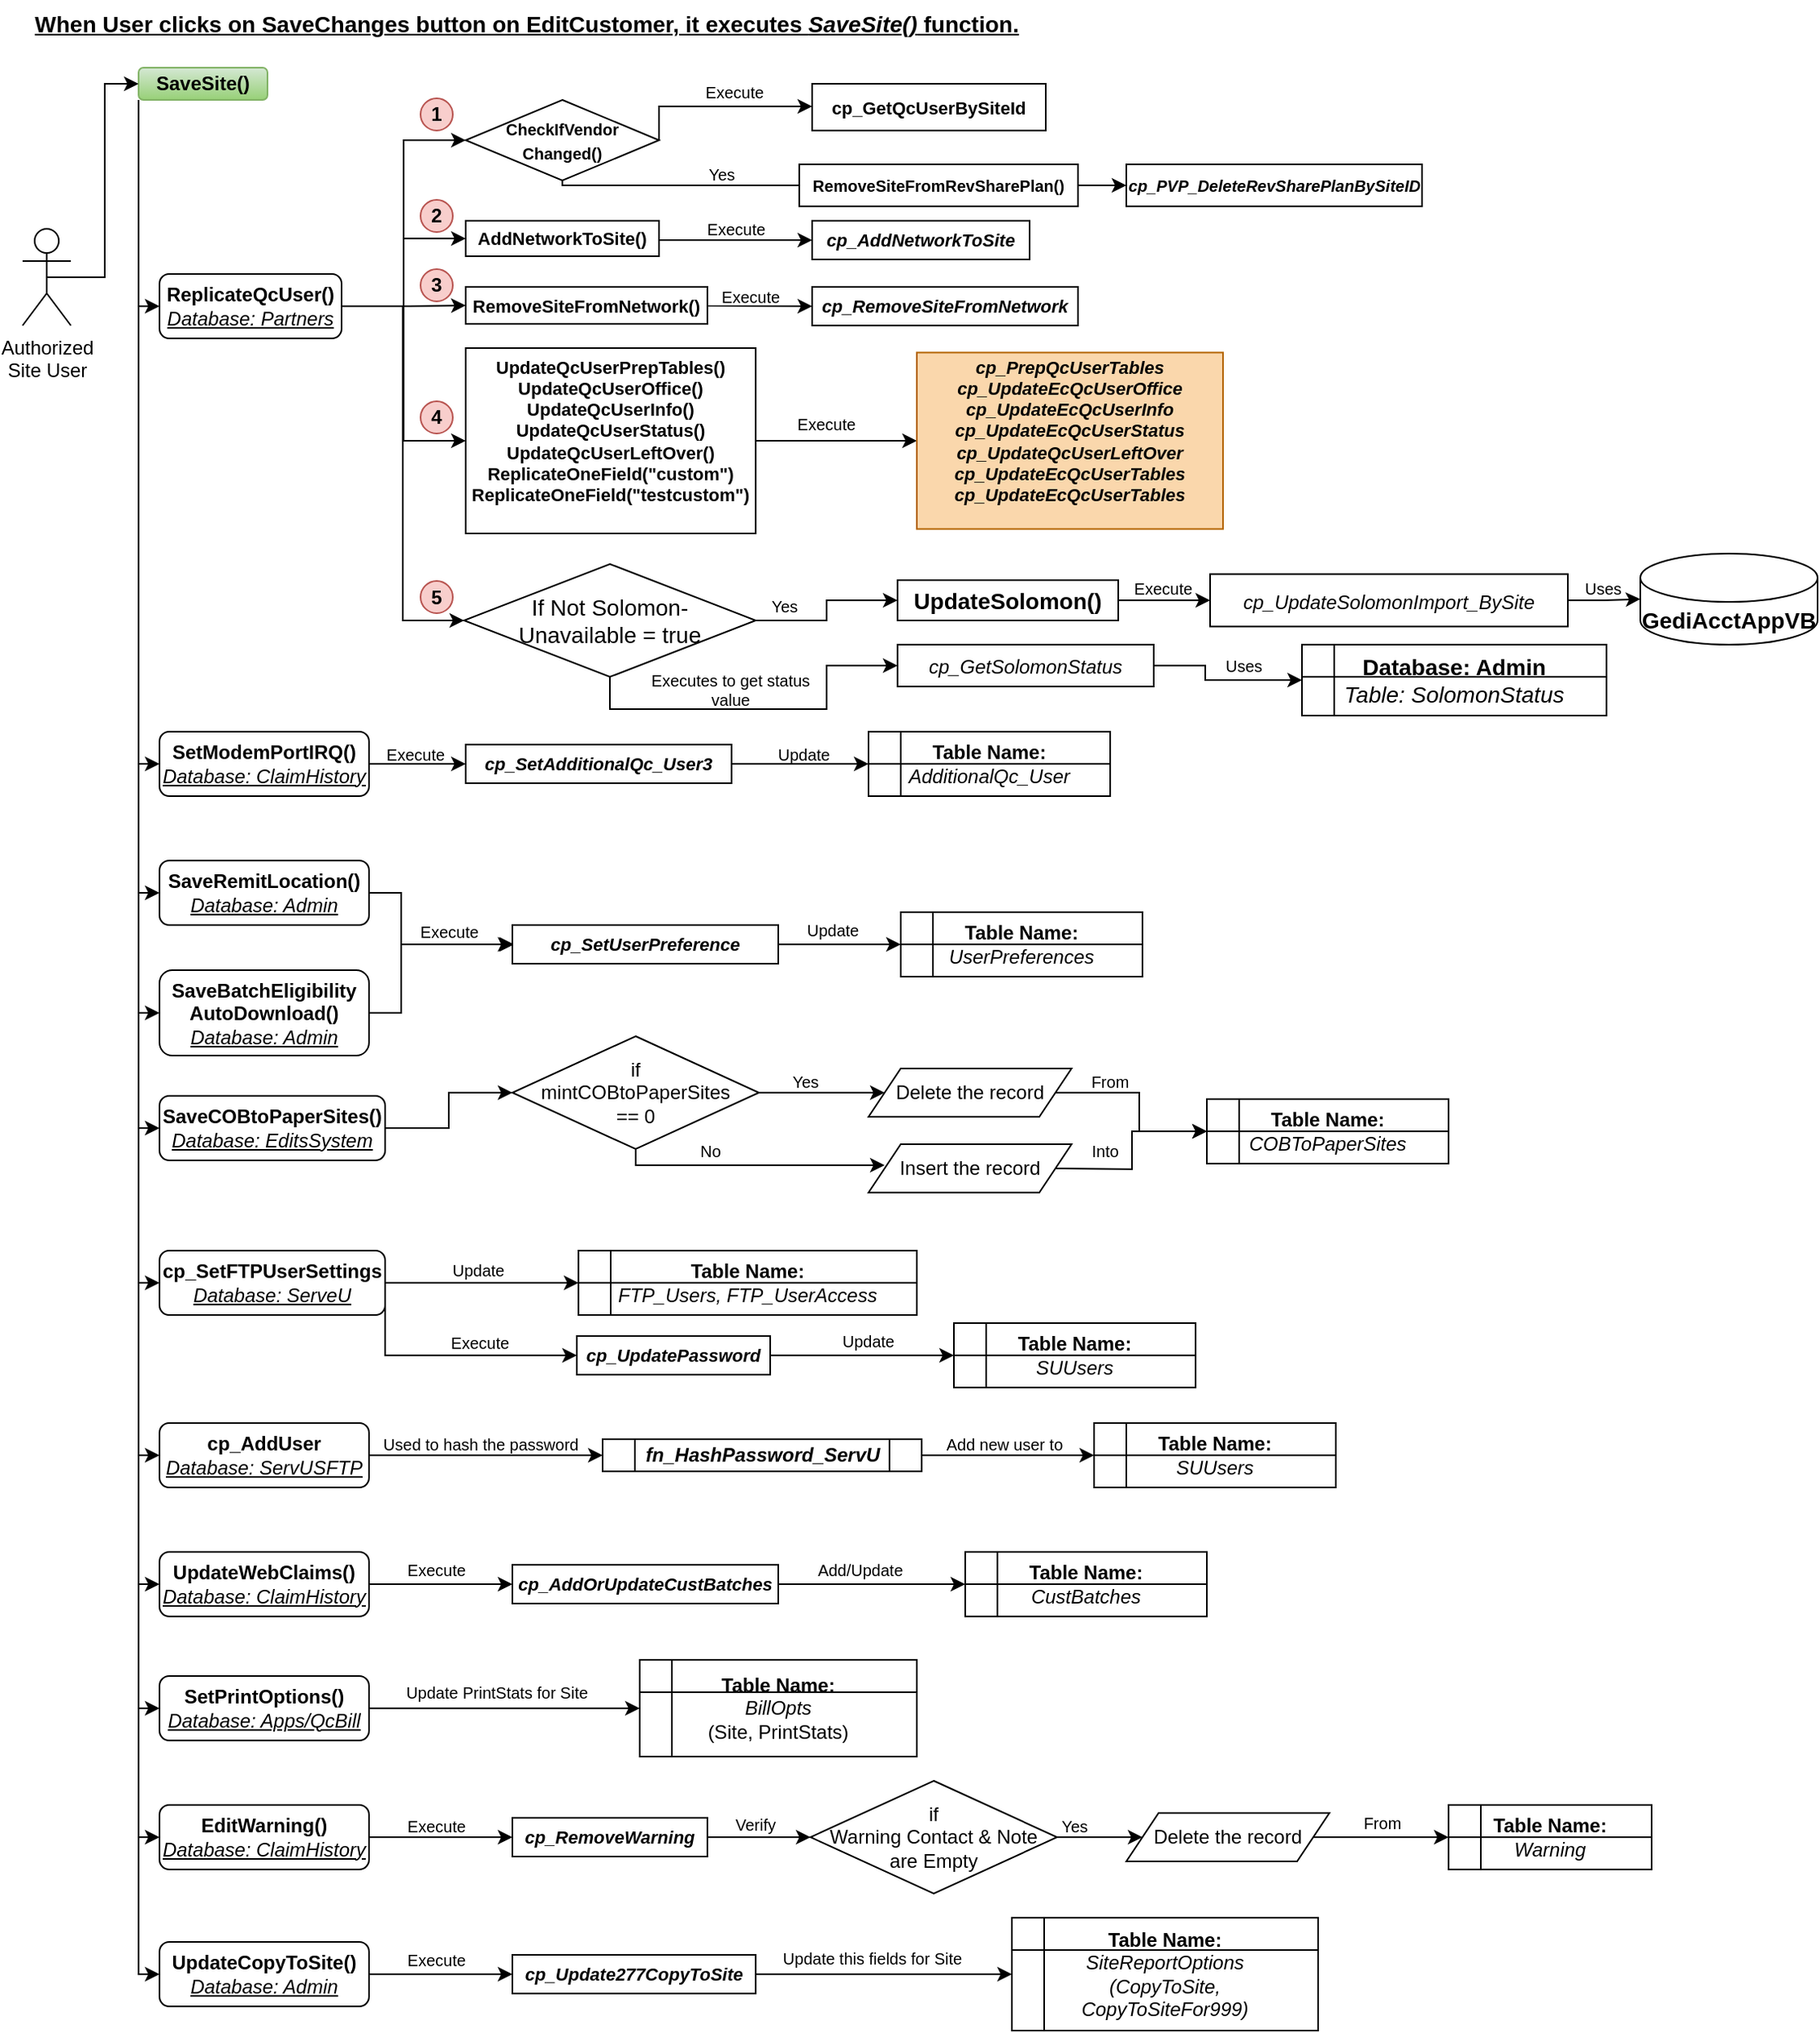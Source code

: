 <mxfile version="20.5.3" type="github">
  <diagram id="_K48cLqti1GaLyE079BF" name="Page-1">
    <mxGraphModel dx="1043" dy="581" grid="1" gridSize="10" guides="1" tooltips="1" connect="1" arrows="1" fold="1" page="1" pageScale="1" pageWidth="1169" pageHeight="1654" math="0" shadow="0">
      <root>
        <mxCell id="0" />
        <mxCell id="1" parent="0" />
        <mxCell id="xYedoZE-uZVzS92_hHpU-44" style="edgeStyle=orthogonalEdgeStyle;rounded=0;orthogonalLoop=1;jettySize=auto;html=1;exitX=0;exitY=1;exitDx=0;exitDy=0;entryX=0;entryY=0.5;entryDx=0;entryDy=0;fontSize=12;" parent="1" source="xYedoZE-uZVzS92_hHpU-1" target="xYedoZE-uZVzS92_hHpU-2" edge="1">
          <mxGeometry relative="1" as="geometry">
            <Array as="points">
              <mxPoint x="88" y="200" />
            </Array>
          </mxGeometry>
        </mxCell>
        <mxCell id="xYedoZE-uZVzS92_hHpU-52" style="edgeStyle=orthogonalEdgeStyle;rounded=0;orthogonalLoop=1;jettySize=auto;html=1;exitX=0;exitY=1;exitDx=0;exitDy=0;entryX=0;entryY=0.5;entryDx=0;entryDy=0;fontSize=12;" parent="1" source="xYedoZE-uZVzS92_hHpU-1" target="xYedoZE-uZVzS92_hHpU-45" edge="1">
          <mxGeometry relative="1" as="geometry">
            <Array as="points">
              <mxPoint x="88" y="484" />
            </Array>
          </mxGeometry>
        </mxCell>
        <mxCell id="xYedoZE-uZVzS92_hHpU-96" style="edgeStyle=orthogonalEdgeStyle;rounded=0;orthogonalLoop=1;jettySize=auto;html=1;exitX=0;exitY=1;exitDx=0;exitDy=0;entryX=0;entryY=0.5;entryDx=0;entryDy=0;fontSize=12;" parent="1" source="xYedoZE-uZVzS92_hHpU-1" target="xYedoZE-uZVzS92_hHpU-54" edge="1">
          <mxGeometry relative="1" as="geometry">
            <Array as="points">
              <mxPoint x="88" y="564" />
            </Array>
          </mxGeometry>
        </mxCell>
        <mxCell id="xYedoZE-uZVzS92_hHpU-97" style="edgeStyle=orthogonalEdgeStyle;rounded=0;orthogonalLoop=1;jettySize=auto;html=1;exitX=0;exitY=1;exitDx=0;exitDy=0;entryX=0;entryY=0.5;entryDx=0;entryDy=0;fontSize=12;" parent="1" source="xYedoZE-uZVzS92_hHpU-1" target="xYedoZE-uZVzS92_hHpU-56" edge="1">
          <mxGeometry relative="1" as="geometry">
            <Array as="points">
              <mxPoint x="88" y="638" />
            </Array>
          </mxGeometry>
        </mxCell>
        <mxCell id="xYedoZE-uZVzS92_hHpU-98" style="edgeStyle=orthogonalEdgeStyle;rounded=0;orthogonalLoop=1;jettySize=auto;html=1;exitX=0;exitY=1;exitDx=0;exitDy=0;entryX=0;entryY=0.5;entryDx=0;entryDy=0;fontSize=12;" parent="1" source="xYedoZE-uZVzS92_hHpU-1" target="xYedoZE-uZVzS92_hHpU-57" edge="1">
          <mxGeometry relative="1" as="geometry">
            <Array as="points">
              <mxPoint x="88" y="710" />
            </Array>
          </mxGeometry>
        </mxCell>
        <mxCell id="xYedoZE-uZVzS92_hHpU-123" style="edgeStyle=orthogonalEdgeStyle;rounded=0;orthogonalLoop=1;jettySize=auto;html=1;exitX=0;exitY=1;exitDx=0;exitDy=0;entryX=0;entryY=0.5;entryDx=0;entryDy=0;fontSize=12;" parent="1" source="xYedoZE-uZVzS92_hHpU-1" target="xYedoZE-uZVzS92_hHpU-62" edge="1">
          <mxGeometry relative="1" as="geometry">
            <Array as="points">
              <mxPoint x="88" y="1150" />
            </Array>
          </mxGeometry>
        </mxCell>
        <mxCell id="xYedoZE-uZVzS92_hHpU-124" style="edgeStyle=orthogonalEdgeStyle;rounded=0;orthogonalLoop=1;jettySize=auto;html=1;exitX=0;exitY=1;exitDx=0;exitDy=0;entryX=0;entryY=0.5;entryDx=0;entryDy=0;fontSize=12;" parent="1" source="xYedoZE-uZVzS92_hHpU-1" target="xYedoZE-uZVzS92_hHpU-61" edge="1">
          <mxGeometry relative="1" as="geometry">
            <Array as="points">
              <mxPoint x="88" y="1070" />
            </Array>
          </mxGeometry>
        </mxCell>
        <mxCell id="xYedoZE-uZVzS92_hHpU-125" style="edgeStyle=orthogonalEdgeStyle;rounded=0;orthogonalLoop=1;jettySize=auto;html=1;exitX=0;exitY=1;exitDx=0;exitDy=0;entryX=0;entryY=0.5;entryDx=0;entryDy=0;fontSize=12;" parent="1" source="xYedoZE-uZVzS92_hHpU-1" target="xYedoZE-uZVzS92_hHpU-60" edge="1">
          <mxGeometry relative="1" as="geometry">
            <Array as="points">
              <mxPoint x="88" y="993" />
            </Array>
          </mxGeometry>
        </mxCell>
        <mxCell id="xYedoZE-uZVzS92_hHpU-127" style="edgeStyle=orthogonalEdgeStyle;rounded=0;orthogonalLoop=1;jettySize=auto;html=1;exitX=0;exitY=1;exitDx=0;exitDy=0;entryX=0;entryY=0.5;entryDx=0;entryDy=0;fontSize=12;" parent="1" source="xYedoZE-uZVzS92_hHpU-1" target="xYedoZE-uZVzS92_hHpU-58" edge="1">
          <mxGeometry relative="1" as="geometry">
            <Array as="points">
              <mxPoint x="88" y="806" />
            </Array>
          </mxGeometry>
        </mxCell>
        <mxCell id="xYedoZE-uZVzS92_hHpU-155" style="edgeStyle=orthogonalEdgeStyle;rounded=0;orthogonalLoop=1;jettySize=auto;html=1;exitX=0;exitY=1;exitDx=0;exitDy=0;entryX=0;entryY=0.5;entryDx=0;entryDy=0;fontSize=12;" parent="1" source="xYedoZE-uZVzS92_hHpU-1" target="xYedoZE-uZVzS92_hHpU-59" edge="1">
          <mxGeometry relative="1" as="geometry">
            <Array as="points">
              <mxPoint x="88" y="913" />
            </Array>
          </mxGeometry>
        </mxCell>
        <mxCell id="xYedoZE-uZVzS92_hHpU-156" style="edgeStyle=orthogonalEdgeStyle;rounded=0;orthogonalLoop=1;jettySize=auto;html=1;exitX=0;exitY=1;exitDx=0;exitDy=0;entryX=0;entryY=0.5;entryDx=0;entryDy=0;fontSize=12;" parent="1" source="xYedoZE-uZVzS92_hHpU-1" target="xYedoZE-uZVzS92_hHpU-63" edge="1">
          <mxGeometry relative="1" as="geometry">
            <Array as="points">
              <mxPoint x="88" y="1235" />
            </Array>
          </mxGeometry>
        </mxCell>
        <mxCell id="xYedoZE-uZVzS92_hHpU-1" value="&lt;b&gt;SaveSite()&lt;/b&gt;" style="rounded=1;whiteSpace=wrap;html=1;fillColor=#d5e8d4;strokeColor=#82b366;gradientColor=#97d077;" parent="1" vertex="1">
          <mxGeometry x="88" y="52" width="80" height="20" as="geometry" />
        </mxCell>
        <mxCell id="xYedoZE-uZVzS92_hHpU-15" style="edgeStyle=orthogonalEdgeStyle;rounded=0;orthogonalLoop=1;jettySize=auto;html=1;exitX=1;exitY=0.5;exitDx=0;exitDy=0;entryX=0;entryY=0.5;entryDx=0;entryDy=0;fontSize=10;" parent="1" source="xYedoZE-uZVzS92_hHpU-2" target="xYedoZE-uZVzS92_hHpU-3" edge="1">
          <mxGeometry relative="1" as="geometry" />
        </mxCell>
        <mxCell id="xYedoZE-uZVzS92_hHpU-24" style="edgeStyle=orthogonalEdgeStyle;rounded=0;orthogonalLoop=1;jettySize=auto;html=1;exitX=1;exitY=0.5;exitDx=0;exitDy=0;entryX=0;entryY=0.5;entryDx=0;entryDy=0;fontSize=11;" parent="1" source="xYedoZE-uZVzS92_hHpU-2" target="xYedoZE-uZVzS92_hHpU-19" edge="1">
          <mxGeometry relative="1" as="geometry" />
        </mxCell>
        <mxCell id="xYedoZE-uZVzS92_hHpU-32" style="edgeStyle=orthogonalEdgeStyle;rounded=0;orthogonalLoop=1;jettySize=auto;html=1;exitX=1;exitY=0.5;exitDx=0;exitDy=0;entryX=0;entryY=0.5;entryDx=0;entryDy=0;fontSize=12;" parent="1" source="xYedoZE-uZVzS92_hHpU-2" target="xYedoZE-uZVzS92_hHpU-27" edge="1">
          <mxGeometry relative="1" as="geometry" />
        </mxCell>
        <mxCell id="xYedoZE-uZVzS92_hHpU-39" style="edgeStyle=orthogonalEdgeStyle;rounded=0;orthogonalLoop=1;jettySize=auto;html=1;exitX=1;exitY=0.5;exitDx=0;exitDy=0;entryX=0;entryY=0.5;entryDx=0;entryDy=0;fontSize=12;" parent="1" source="xYedoZE-uZVzS92_hHpU-2" target="xYedoZE-uZVzS92_hHpU-35" edge="1">
          <mxGeometry relative="1" as="geometry" />
        </mxCell>
        <mxCell id="rZj4ElR0E89LXgk3V-ty-18" style="edgeStyle=orthogonalEdgeStyle;rounded=0;orthogonalLoop=1;jettySize=auto;html=1;exitX=1;exitY=0.5;exitDx=0;exitDy=0;entryX=0;entryY=0.5;entryDx=0;entryDy=0;fontSize=14;" edge="1" parent="1" source="xYedoZE-uZVzS92_hHpU-2" target="rZj4ElR0E89LXgk3V-ty-8">
          <mxGeometry relative="1" as="geometry" />
        </mxCell>
        <mxCell id="xYedoZE-uZVzS92_hHpU-2" value="&lt;b&gt;ReplicateQcUser()&lt;/b&gt;&lt;br&gt;&lt;i&gt;&lt;u&gt;Database: Partners&lt;/u&gt;&lt;/i&gt;" style="rounded=1;whiteSpace=wrap;html=1;" parent="1" vertex="1">
          <mxGeometry x="101" y="180" width="113" height="40" as="geometry" />
        </mxCell>
        <mxCell id="xYedoZE-uZVzS92_hHpU-14" style="edgeStyle=orthogonalEdgeStyle;rounded=0;orthogonalLoop=1;jettySize=auto;html=1;exitX=1;exitY=0.5;exitDx=0;exitDy=0;entryX=0;entryY=0.5;entryDx=0;entryDy=0;fontSize=10;" parent="1" source="xYedoZE-uZVzS92_hHpU-3" edge="1">
          <mxGeometry relative="1" as="geometry">
            <mxPoint x="506" y="76" as="targetPoint" />
            <Array as="points">
              <mxPoint x="411" y="76" />
            </Array>
          </mxGeometry>
        </mxCell>
        <mxCell id="xYedoZE-uZVzS92_hHpU-18" style="edgeStyle=orthogonalEdgeStyle;rounded=0;orthogonalLoop=1;jettySize=auto;html=1;exitX=0.5;exitY=1;exitDx=0;exitDy=0;entryX=0;entryY=0.5;entryDx=0;entryDy=0;fontSize=10;" parent="1" source="xYedoZE-uZVzS92_hHpU-3" target="xYedoZE-uZVzS92_hHpU-16" edge="1">
          <mxGeometry relative="1" as="geometry">
            <Array as="points">
              <mxPoint x="351" y="125" />
            </Array>
          </mxGeometry>
        </mxCell>
        <UserObject label="&lt;font style=&quot;font-size: 10px;&quot;&gt;&lt;b&gt;CheckIfVendor&lt;br&gt;Changed()&lt;/b&gt;&lt;/font&gt;" tooltip="Is Vendor change or not for SiteID?" id="xYedoZE-uZVzS92_hHpU-3">
          <mxCell style="rhombus;whiteSpace=wrap;html=1;" parent="1" vertex="1">
            <mxGeometry x="291" y="72" width="120" height="50" as="geometry" />
          </mxCell>
        </UserObject>
        <mxCell id="xYedoZE-uZVzS92_hHpU-6" value="Yes" style="text;html=1;strokeColor=none;fillColor=none;align=center;verticalAlign=middle;whiteSpace=wrap;rounded=0;fontSize=10;" parent="1" vertex="1">
          <mxGeometry x="420" y="103" width="60" height="30" as="geometry" />
        </mxCell>
        <mxCell id="xYedoZE-uZVzS92_hHpU-10" value="Execute" style="text;html=1;strokeColor=none;fillColor=none;align=center;verticalAlign=middle;whiteSpace=wrap;rounded=0;fontSize=10;" parent="1" vertex="1">
          <mxGeometry x="428" y="52" width="60" height="30" as="geometry" />
        </mxCell>
        <mxCell id="rZj4ElR0E89LXgk3V-ty-2" value="" style="edgeStyle=orthogonalEdgeStyle;rounded=0;orthogonalLoop=1;jettySize=auto;html=1;" edge="1" parent="1" source="xYedoZE-uZVzS92_hHpU-16" target="rZj4ElR0E89LXgk3V-ty-1">
          <mxGeometry relative="1" as="geometry" />
        </mxCell>
        <mxCell id="xYedoZE-uZVzS92_hHpU-16" value="&lt;b&gt;&lt;font style=&quot;font-size: 10px;&quot;&gt;RemoveSiteFromRevSharePlan()&lt;/font&gt;&lt;/b&gt;" style="shape=Rectangle;perimeter=RectanglePerimeter;whiteSpace=wrap;html=1;fixedSize=1;fontSize=10;" parent="1" vertex="1">
          <mxGeometry x="498" y="112" width="173" height="26" as="geometry" />
        </mxCell>
        <mxCell id="xYedoZE-uZVzS92_hHpU-17" value="&lt;b&gt;&lt;font style=&quot;font-size: 11px;&quot;&gt;cp_GetQcUserBySiteId&lt;/font&gt;&lt;/b&gt;" style="rounded=0;whiteSpace=wrap;html=1;fontSize=10;" parent="1" vertex="1">
          <mxGeometry x="506" y="62" width="145" height="29" as="geometry" />
        </mxCell>
        <mxCell id="xYedoZE-uZVzS92_hHpU-23" style="edgeStyle=orthogonalEdgeStyle;rounded=0;orthogonalLoop=1;jettySize=auto;html=1;exitX=1;exitY=0.5;exitDx=0;exitDy=0;entryX=0;entryY=0.5;entryDx=0;entryDy=0;fontSize=11;" parent="1" source="xYedoZE-uZVzS92_hHpU-19" target="xYedoZE-uZVzS92_hHpU-21" edge="1">
          <mxGeometry relative="1" as="geometry">
            <Array as="points">
              <mxPoint x="411" y="159" />
            </Array>
          </mxGeometry>
        </mxCell>
        <mxCell id="xYedoZE-uZVzS92_hHpU-19" value="&lt;b&gt;&lt;font style=&quot;font-size: 11px;&quot;&gt;AddNetworkToSite()&lt;/font&gt;&lt;/b&gt;" style="rounded=0;whiteSpace=wrap;html=1;fontSize=10;" parent="1" vertex="1">
          <mxGeometry x="291" y="147" width="120" height="22" as="geometry" />
        </mxCell>
        <mxCell id="xYedoZE-uZVzS92_hHpU-21" value="&lt;b&gt;&lt;i&gt;cp_AddNetworkToSite&lt;/i&gt;&lt;/b&gt;" style="rounded=0;whiteSpace=wrap;html=1;fontSize=11;" parent="1" vertex="1">
          <mxGeometry x="506" y="147" width="135" height="24" as="geometry" />
        </mxCell>
        <mxCell id="xYedoZE-uZVzS92_hHpU-22" value="Execute" style="text;html=1;strokeColor=none;fillColor=none;align=center;verticalAlign=middle;whiteSpace=wrap;rounded=0;fontSize=10;" parent="1" vertex="1">
          <mxGeometry x="429" y="137" width="60" height="30" as="geometry" />
        </mxCell>
        <mxCell id="xYedoZE-uZVzS92_hHpU-25" value="&lt;b&gt;&lt;font style=&quot;font-size: 12px;&quot;&gt;1&lt;/font&gt;&lt;/b&gt;" style="ellipse;whiteSpace=wrap;html=1;fontSize=11;fillColor=#f8cecc;strokeColor=#b85450;" parent="1" vertex="1">
          <mxGeometry x="263" y="71" width="20" height="20" as="geometry" />
        </mxCell>
        <mxCell id="xYedoZE-uZVzS92_hHpU-26" value="&lt;b&gt;&lt;font style=&quot;font-size: 12px;&quot;&gt;2&lt;/font&gt;&lt;/b&gt;" style="ellipse;whiteSpace=wrap;html=1;fontSize=11;fillColor=#f8cecc;strokeColor=#b85450;" parent="1" vertex="1">
          <mxGeometry x="263" y="134" width="20" height="20" as="geometry" />
        </mxCell>
        <mxCell id="xYedoZE-uZVzS92_hHpU-31" style="edgeStyle=orthogonalEdgeStyle;rounded=0;orthogonalLoop=1;jettySize=auto;html=1;exitX=1;exitY=0.5;exitDx=0;exitDy=0;entryX=0;entryY=0.5;entryDx=0;entryDy=0;fontSize=12;" parent="1" source="xYedoZE-uZVzS92_hHpU-27" target="xYedoZE-uZVzS92_hHpU-28" edge="1">
          <mxGeometry relative="1" as="geometry">
            <Array as="points">
              <mxPoint x="411" y="200" />
            </Array>
          </mxGeometry>
        </mxCell>
        <mxCell id="xYedoZE-uZVzS92_hHpU-27" value="&lt;b&gt;&lt;font style=&quot;font-size: 11px;&quot;&gt;RemoveSiteFromNetwork()&lt;/font&gt;&lt;/b&gt;" style="rounded=0;whiteSpace=wrap;html=1;fontSize=10;" parent="1" vertex="1">
          <mxGeometry x="291" y="188" width="150" height="23" as="geometry" />
        </mxCell>
        <mxCell id="xYedoZE-uZVzS92_hHpU-28" value="&lt;b&gt;&lt;i&gt;cp_RemoveSiteFromNetwork&lt;/i&gt;&lt;/b&gt;" style="rounded=0;whiteSpace=wrap;html=1;fontSize=11;" parent="1" vertex="1">
          <mxGeometry x="506" y="188" width="165" height="24" as="geometry" />
        </mxCell>
        <mxCell id="xYedoZE-uZVzS92_hHpU-29" value="Execute" style="text;html=1;strokeColor=none;fillColor=none;align=center;verticalAlign=middle;whiteSpace=wrap;rounded=0;fontSize=10;" parent="1" vertex="1">
          <mxGeometry x="438" y="179" width="60" height="30" as="geometry" />
        </mxCell>
        <mxCell id="xYedoZE-uZVzS92_hHpU-33" value="&lt;b&gt;&lt;font style=&quot;font-size: 12px;&quot;&gt;3&lt;/font&gt;&lt;/b&gt;" style="ellipse;whiteSpace=wrap;html=1;fontSize=11;fillColor=#f8cecc;strokeColor=#b85450;" parent="1" vertex="1">
          <mxGeometry x="263" y="177" width="20" height="20" as="geometry" />
        </mxCell>
        <mxCell id="xYedoZE-uZVzS92_hHpU-37" style="edgeStyle=orthogonalEdgeStyle;rounded=0;orthogonalLoop=1;jettySize=auto;html=1;exitX=1;exitY=0.5;exitDx=0;exitDy=0;entryX=0;entryY=0.5;entryDx=0;entryDy=0;fontSize=12;" parent="1" source="xYedoZE-uZVzS92_hHpU-35" target="xYedoZE-uZVzS92_hHpU-36" edge="1">
          <mxGeometry relative="1" as="geometry" />
        </mxCell>
        <mxCell id="xYedoZE-uZVzS92_hHpU-35" value="&lt;b&gt;&lt;font style=&quot;font-size: 11px;&quot;&gt;UpdateQcUserPrepTables()&lt;br&gt;UpdateQcUserOffice()&lt;br&gt;UpdateQcUserInfo()&lt;br&gt;UpdateQcUserStatus()&lt;br&gt;UpdateQcUserLeftOver()&lt;br&gt;ReplicateOneField(&quot;custom&quot;)&lt;br&gt;ReplicateOneField(&quot;testcustom&quot;)&lt;br&gt;&lt;br&gt;&lt;/font&gt;&lt;/b&gt;" style="rounded=0;whiteSpace=wrap;html=1;fontSize=10;" parent="1" vertex="1">
          <mxGeometry x="291" y="226" width="180" height="115" as="geometry" />
        </mxCell>
        <mxCell id="xYedoZE-uZVzS92_hHpU-36" value="&lt;b&gt;&lt;i&gt;cp_PrepQcUserTables&lt;br&gt;cp_UpdateEcQcUserOffice&lt;br&gt;&lt;/i&gt;&lt;/b&gt;&lt;b&gt;&lt;i&gt;cp_UpdateEcQcUserInfo&lt;br&gt;&lt;/i&gt;&lt;/b&gt;&lt;b&gt;&lt;i&gt;cp_UpdateEcQcUserStatus&lt;br&gt;&lt;/i&gt;&lt;/b&gt;&lt;b&gt;&lt;i&gt;cp_UpdateQcUserLeftOver&lt;br&gt;&lt;/i&gt;&lt;/b&gt;&lt;b&gt;&lt;i&gt;cp_UpdateEcQcUserTables&lt;br&gt;&lt;/i&gt;&lt;/b&gt;&lt;b&gt;&lt;i&gt;cp_UpdateEcQcUserTables&lt;/i&gt;&lt;/b&gt;&lt;b&gt;&lt;i&gt;&lt;br&gt;&lt;br&gt;&lt;/i&gt;&lt;/b&gt;" style="rounded=0;whiteSpace=wrap;html=1;fontSize=11;fillColor=#fad7ac;strokeColor=#b46504;" parent="1" vertex="1">
          <mxGeometry x="571" y="228.75" width="190" height="109.5" as="geometry" />
        </mxCell>
        <mxCell id="xYedoZE-uZVzS92_hHpU-38" value="Execute" style="text;html=1;strokeColor=none;fillColor=none;align=center;verticalAlign=middle;whiteSpace=wrap;rounded=0;fontSize=10;" parent="1" vertex="1">
          <mxGeometry x="485" y="258" width="60" height="30" as="geometry" />
        </mxCell>
        <mxCell id="xYedoZE-uZVzS92_hHpU-40" value="&lt;b&gt;&lt;font style=&quot;font-size: 12px;&quot;&gt;4&lt;/font&gt;&lt;/b&gt;" style="ellipse;whiteSpace=wrap;html=1;fontSize=11;fillColor=#f8cecc;strokeColor=#b85450;" parent="1" vertex="1">
          <mxGeometry x="263" y="259" width="20" height="20" as="geometry" />
        </mxCell>
        <mxCell id="xYedoZE-uZVzS92_hHpU-49" style="edgeStyle=orthogonalEdgeStyle;rounded=0;orthogonalLoop=1;jettySize=auto;html=1;exitX=1;exitY=0.5;exitDx=0;exitDy=0;entryX=0;entryY=0.5;entryDx=0;entryDy=0;fontSize=12;" parent="1" source="xYedoZE-uZVzS92_hHpU-45" target="xYedoZE-uZVzS92_hHpU-46" edge="1">
          <mxGeometry relative="1" as="geometry" />
        </mxCell>
        <mxCell id="xYedoZE-uZVzS92_hHpU-45" value="&lt;b&gt;SetModemPortIRQ()&lt;/b&gt;&lt;br&gt;&lt;i&gt;&lt;u&gt;Database: ClaimHistory&lt;/u&gt;&lt;/i&gt;" style="rounded=1;whiteSpace=wrap;html=1;" parent="1" vertex="1">
          <mxGeometry x="101" y="464" width="130" height="40" as="geometry" />
        </mxCell>
        <mxCell id="xYedoZE-uZVzS92_hHpU-51" style="edgeStyle=orthogonalEdgeStyle;rounded=0;orthogonalLoop=1;jettySize=auto;html=1;exitX=1;exitY=0.5;exitDx=0;exitDy=0;entryX=0;entryY=0.5;entryDx=0;entryDy=0;fontSize=12;" parent="1" source="xYedoZE-uZVzS92_hHpU-46" target="xYedoZE-uZVzS92_hHpU-47" edge="1">
          <mxGeometry relative="1" as="geometry" />
        </mxCell>
        <mxCell id="xYedoZE-uZVzS92_hHpU-46" value="&lt;b&gt;&lt;i&gt;cp_SetAdditionalQc_User3&lt;/i&gt;&lt;/b&gt;" style="rounded=0;whiteSpace=wrap;html=1;fontSize=11;" parent="1" vertex="1">
          <mxGeometry x="291" y="472" width="165" height="24" as="geometry" />
        </mxCell>
        <mxCell id="xYedoZE-uZVzS92_hHpU-47" value="&lt;b&gt;Table Name:&lt;/b&gt;&lt;br&gt;&lt;i&gt;AdditionalQc_User&lt;/i&gt;" style="shape=internalStorage;whiteSpace=wrap;html=1;backgroundOutline=1;fontSize=12;" parent="1" vertex="1">
          <mxGeometry x="541" y="464" width="150" height="40" as="geometry" />
        </mxCell>
        <mxCell id="xYedoZE-uZVzS92_hHpU-48" value="Execute" style="text;html=1;strokeColor=none;fillColor=none;align=center;verticalAlign=middle;whiteSpace=wrap;rounded=0;fontSize=10;" parent="1" vertex="1">
          <mxGeometry x="230" y="463" width="60" height="30" as="geometry" />
        </mxCell>
        <mxCell id="xYedoZE-uZVzS92_hHpU-50" value="Update" style="text;html=1;strokeColor=none;fillColor=none;align=center;verticalAlign=middle;whiteSpace=wrap;rounded=0;fontSize=10;" parent="1" vertex="1">
          <mxGeometry x="471" y="463" width="60" height="30" as="geometry" />
        </mxCell>
        <mxCell id="xYedoZE-uZVzS92_hHpU-67" style="edgeStyle=orthogonalEdgeStyle;rounded=0;orthogonalLoop=1;jettySize=auto;html=1;exitX=1;exitY=0.5;exitDx=0;exitDy=0;entryX=0;entryY=0.5;entryDx=0;entryDy=0;fontSize=12;" parent="1" source="xYedoZE-uZVzS92_hHpU-54" target="xYedoZE-uZVzS92_hHpU-65" edge="1">
          <mxGeometry relative="1" as="geometry">
            <Array as="points">
              <mxPoint x="251" y="564" />
              <mxPoint x="251" y="596" />
            </Array>
          </mxGeometry>
        </mxCell>
        <mxCell id="xYedoZE-uZVzS92_hHpU-54" value="&lt;b&gt;SaveRemitLocation()&lt;/b&gt;&lt;br&gt;&lt;i&gt;&lt;u&gt;Database: Admin&lt;/u&gt;&lt;/i&gt;" style="rounded=1;whiteSpace=wrap;html=1;" parent="1" vertex="1">
          <mxGeometry x="101" y="544" width="130" height="40" as="geometry" />
        </mxCell>
        <mxCell id="xYedoZE-uZVzS92_hHpU-68" style="edgeStyle=orthogonalEdgeStyle;rounded=0;orthogonalLoop=1;jettySize=auto;html=1;exitX=1;exitY=0.5;exitDx=0;exitDy=0;fontSize=12;" parent="1" source="xYedoZE-uZVzS92_hHpU-56" edge="1">
          <mxGeometry relative="1" as="geometry">
            <mxPoint x="321" y="596" as="targetPoint" />
            <Array as="points">
              <mxPoint x="251" y="639" />
              <mxPoint x="251" y="596" />
            </Array>
          </mxGeometry>
        </mxCell>
        <mxCell id="xYedoZE-uZVzS92_hHpU-56" value="&lt;b&gt;SaveBatchEligibility&lt;br&gt;AutoDownload()&lt;/b&gt;&lt;br&gt;&lt;i&gt;&lt;u&gt;Database: Admin&lt;/u&gt;&lt;/i&gt;" style="rounded=1;whiteSpace=wrap;html=1;" parent="1" vertex="1">
          <mxGeometry x="101" y="612" width="130" height="53" as="geometry" />
        </mxCell>
        <mxCell id="xYedoZE-uZVzS92_hHpU-85" style="edgeStyle=orthogonalEdgeStyle;rounded=0;orthogonalLoop=1;jettySize=auto;html=1;exitX=1;exitY=0.5;exitDx=0;exitDy=0;entryX=0;entryY=0.5;entryDx=0;entryDy=0;fontSize=12;" parent="1" source="xYedoZE-uZVzS92_hHpU-57" target="xYedoZE-uZVzS92_hHpU-75" edge="1">
          <mxGeometry relative="1" as="geometry" />
        </mxCell>
        <mxCell id="xYedoZE-uZVzS92_hHpU-57" value="&lt;b&gt;SaveCOBtoPaperSites()&lt;/b&gt;&lt;br&gt;&lt;i&gt;&lt;u&gt;Database: EditsSystem&lt;/u&gt;&lt;/i&gt;" style="rounded=1;whiteSpace=wrap;html=1;" parent="1" vertex="1">
          <mxGeometry x="101" y="690" width="140" height="40" as="geometry" />
        </mxCell>
        <mxCell id="xYedoZE-uZVzS92_hHpU-143" style="edgeStyle=orthogonalEdgeStyle;rounded=0;orthogonalLoop=1;jettySize=auto;html=1;exitX=1;exitY=0.5;exitDx=0;exitDy=0;entryX=0;entryY=0.5;entryDx=0;entryDy=0;fontSize=12;" parent="1" source="xYedoZE-uZVzS92_hHpU-58" target="xYedoZE-uZVzS92_hHpU-142" edge="1">
          <mxGeometry relative="1" as="geometry" />
        </mxCell>
        <mxCell id="xYedoZE-uZVzS92_hHpU-144" style="edgeStyle=orthogonalEdgeStyle;rounded=0;orthogonalLoop=1;jettySize=auto;html=1;exitX=1;exitY=0.5;exitDx=0;exitDy=0;entryX=0;entryY=0.5;entryDx=0;entryDy=0;fontSize=12;" parent="1" source="xYedoZE-uZVzS92_hHpU-58" target="xYedoZE-uZVzS92_hHpU-141" edge="1">
          <mxGeometry relative="1" as="geometry">
            <Array as="points">
              <mxPoint x="241" y="851" />
            </Array>
          </mxGeometry>
        </mxCell>
        <mxCell id="xYedoZE-uZVzS92_hHpU-58" value="&lt;b&gt;cp_SetFTPUserSettings&lt;/b&gt;&lt;br&gt;&lt;i&gt;&lt;u&gt;Database: ServeU&lt;/u&gt;&lt;/i&gt;" style="rounded=1;whiteSpace=wrap;html=1;" parent="1" vertex="1">
          <mxGeometry x="101" y="786" width="140" height="40" as="geometry" />
        </mxCell>
        <mxCell id="xYedoZE-uZVzS92_hHpU-136" style="edgeStyle=orthogonalEdgeStyle;rounded=0;orthogonalLoop=1;jettySize=auto;html=1;exitX=1;exitY=0.5;exitDx=0;exitDy=0;entryX=0;entryY=0.5;entryDx=0;entryDy=0;fontSize=12;" parent="1" source="xYedoZE-uZVzS92_hHpU-59" target="xYedoZE-uZVzS92_hHpU-135" edge="1">
          <mxGeometry relative="1" as="geometry" />
        </mxCell>
        <mxCell id="xYedoZE-uZVzS92_hHpU-59" value="&lt;b&gt;cp_AddUser&lt;/b&gt;&lt;br&gt;&lt;i&gt;&lt;u&gt;Database: ServUSFTP&lt;/u&gt;&lt;/i&gt;" style="rounded=1;whiteSpace=wrap;html=1;" parent="1" vertex="1">
          <mxGeometry x="101" y="893" width="130" height="40" as="geometry" />
        </mxCell>
        <mxCell id="xYedoZE-uZVzS92_hHpU-89" style="edgeStyle=orthogonalEdgeStyle;rounded=0;orthogonalLoop=1;jettySize=auto;html=1;exitX=1;exitY=0.5;exitDx=0;exitDy=0;fontSize=12;" parent="1" source="xYedoZE-uZVzS92_hHpU-60" target="xYedoZE-uZVzS92_hHpU-87" edge="1">
          <mxGeometry relative="1" as="geometry" />
        </mxCell>
        <mxCell id="xYedoZE-uZVzS92_hHpU-60" value="&lt;b&gt;UpdateWebClaims()&lt;/b&gt;&lt;br&gt;&lt;i&gt;&lt;u&gt;Database: ClaimHistory&lt;/u&gt;&lt;/i&gt;" style="rounded=1;whiteSpace=wrap;html=1;" parent="1" vertex="1">
          <mxGeometry x="101" y="973" width="130" height="40" as="geometry" />
        </mxCell>
        <mxCell id="xYedoZE-uZVzS92_hHpU-118" style="edgeStyle=orthogonalEdgeStyle;rounded=0;orthogonalLoop=1;jettySize=auto;html=1;exitX=1;exitY=0.5;exitDx=0;exitDy=0;entryX=0;entryY=0.5;entryDx=0;entryDy=0;fontSize=12;" parent="1" source="xYedoZE-uZVzS92_hHpU-61" target="xYedoZE-uZVzS92_hHpU-117" edge="1">
          <mxGeometry relative="1" as="geometry" />
        </mxCell>
        <mxCell id="xYedoZE-uZVzS92_hHpU-61" value="&lt;b&gt;SetPrintOptions()&lt;/b&gt;&lt;br&gt;&lt;i&gt;&lt;u&gt;Database: Apps/QcBill&lt;/u&gt;&lt;/i&gt;" style="rounded=1;whiteSpace=wrap;html=1;" parent="1" vertex="1">
          <mxGeometry x="101" y="1050" width="130" height="40" as="geometry" />
        </mxCell>
        <mxCell id="xYedoZE-uZVzS92_hHpU-109" style="edgeStyle=orthogonalEdgeStyle;rounded=0;orthogonalLoop=1;jettySize=auto;html=1;exitX=1;exitY=0.5;exitDx=0;exitDy=0;fontSize=12;" parent="1" source="xYedoZE-uZVzS92_hHpU-62" target="xYedoZE-uZVzS92_hHpU-99" edge="1">
          <mxGeometry relative="1" as="geometry" />
        </mxCell>
        <mxCell id="xYedoZE-uZVzS92_hHpU-62" value="&lt;b&gt;EditWarning()&lt;/b&gt;&lt;br&gt;&lt;i&gt;&lt;u&gt;Database: ClaimHistory&lt;/u&gt;&lt;/i&gt;" style="rounded=1;whiteSpace=wrap;html=1;" parent="1" vertex="1">
          <mxGeometry x="101" y="1130" width="130" height="40" as="geometry" />
        </mxCell>
        <mxCell id="xYedoZE-uZVzS92_hHpU-113" style="edgeStyle=orthogonalEdgeStyle;rounded=0;orthogonalLoop=1;jettySize=auto;html=1;exitX=1;exitY=0.5;exitDx=0;exitDy=0;entryX=0;entryY=0.5;entryDx=0;entryDy=0;fontSize=12;" parent="1" source="xYedoZE-uZVzS92_hHpU-63" target="xYedoZE-uZVzS92_hHpU-111" edge="1">
          <mxGeometry relative="1" as="geometry" />
        </mxCell>
        <mxCell id="xYedoZE-uZVzS92_hHpU-63" value="&lt;b&gt;UpdateCopyToSite()&lt;/b&gt;&lt;br&gt;&lt;i&gt;&lt;u&gt;Database: Admin&lt;/u&gt;&lt;/i&gt;" style="rounded=1;whiteSpace=wrap;html=1;" parent="1" vertex="1">
          <mxGeometry x="101" y="1215" width="130" height="40" as="geometry" />
        </mxCell>
        <mxCell id="xYedoZE-uZVzS92_hHpU-69" style="edgeStyle=orthogonalEdgeStyle;rounded=0;orthogonalLoop=1;jettySize=auto;html=1;exitX=1;exitY=0.5;exitDx=0;exitDy=0;entryX=0;entryY=0.5;entryDx=0;entryDy=0;fontSize=12;" parent="1" source="xYedoZE-uZVzS92_hHpU-65" target="xYedoZE-uZVzS92_hHpU-66" edge="1">
          <mxGeometry relative="1" as="geometry" />
        </mxCell>
        <mxCell id="xYedoZE-uZVzS92_hHpU-65" value="&lt;b&gt;&lt;i&gt;cp_SetUserPreference&lt;/i&gt;&lt;/b&gt;" style="rounded=0;whiteSpace=wrap;html=1;fontSize=11;" parent="1" vertex="1">
          <mxGeometry x="320" y="584" width="165" height="24" as="geometry" />
        </mxCell>
        <mxCell id="xYedoZE-uZVzS92_hHpU-66" value="&lt;b&gt;Table Name:&lt;/b&gt;&lt;br&gt;&lt;i&gt;UserPreferences&lt;/i&gt;" style="shape=internalStorage;whiteSpace=wrap;html=1;backgroundOutline=1;fontSize=12;" parent="1" vertex="1">
          <mxGeometry x="561" y="576" width="150" height="40" as="geometry" />
        </mxCell>
        <mxCell id="xYedoZE-uZVzS92_hHpU-70" value="Execute" style="text;html=1;strokeColor=none;fillColor=none;align=center;verticalAlign=middle;whiteSpace=wrap;rounded=0;fontSize=10;" parent="1" vertex="1">
          <mxGeometry x="251" y="573" width="60" height="30" as="geometry" />
        </mxCell>
        <mxCell id="xYedoZE-uZVzS92_hHpU-71" value="Update" style="text;html=1;strokeColor=none;fillColor=none;align=center;verticalAlign=middle;whiteSpace=wrap;rounded=0;fontSize=10;" parent="1" vertex="1">
          <mxGeometry x="489" y="572" width="60" height="30" as="geometry" />
        </mxCell>
        <mxCell id="xYedoZE-uZVzS92_hHpU-72" value="&lt;b&gt;Table Name:&lt;/b&gt;&lt;br&gt;&lt;i&gt;COBToPaperSites&lt;/i&gt;" style="shape=internalStorage;whiteSpace=wrap;html=1;backgroundOutline=1;fontSize=12;" parent="1" vertex="1">
          <mxGeometry x="751" y="692" width="150" height="40" as="geometry" />
        </mxCell>
        <mxCell id="xYedoZE-uZVzS92_hHpU-79" style="edgeStyle=orthogonalEdgeStyle;rounded=0;orthogonalLoop=1;jettySize=auto;html=1;exitX=1;exitY=0.5;exitDx=0;exitDy=0;entryX=0;entryY=0.5;entryDx=0;entryDy=0;fontSize=12;" parent="1" source="xYedoZE-uZVzS92_hHpU-75" target="xYedoZE-uZVzS92_hHpU-78" edge="1">
          <mxGeometry relative="1" as="geometry" />
        </mxCell>
        <mxCell id="xYedoZE-uZVzS92_hHpU-83" style="edgeStyle=orthogonalEdgeStyle;rounded=0;orthogonalLoop=1;jettySize=auto;html=1;exitX=0.5;exitY=1;exitDx=0;exitDy=0;entryX=0;entryY=0.5;entryDx=0;entryDy=0;fontSize=12;" parent="1" source="xYedoZE-uZVzS92_hHpU-75" edge="1">
          <mxGeometry relative="1" as="geometry">
            <mxPoint x="551" y="733" as="targetPoint" />
            <Array as="points">
              <mxPoint x="397" y="733" />
            </Array>
          </mxGeometry>
        </mxCell>
        <mxCell id="xYedoZE-uZVzS92_hHpU-75" value="if&lt;br&gt;mintCOBtoPaperSites&lt;br&gt;== 0" style="rhombus;whiteSpace=wrap;html=1;fontSize=12;" parent="1" vertex="1">
          <mxGeometry x="320" y="653" width="153" height="70" as="geometry" />
        </mxCell>
        <mxCell id="xYedoZE-uZVzS92_hHpU-77" value="Yes" style="text;html=1;strokeColor=none;fillColor=none;align=center;verticalAlign=middle;whiteSpace=wrap;rounded=0;fontSize=10;" parent="1" vertex="1">
          <mxGeometry x="472" y="666" width="60" height="30" as="geometry" />
        </mxCell>
        <mxCell id="xYedoZE-uZVzS92_hHpU-80" style="edgeStyle=orthogonalEdgeStyle;rounded=0;orthogonalLoop=1;jettySize=auto;html=1;exitX=1;exitY=0.5;exitDx=0;exitDy=0;fontSize=12;" parent="1" source="xYedoZE-uZVzS92_hHpU-78" target="xYedoZE-uZVzS92_hHpU-72" edge="1">
          <mxGeometry relative="1" as="geometry" />
        </mxCell>
        <mxCell id="xYedoZE-uZVzS92_hHpU-78" value="Delete the record" style="shape=parallelogram;perimeter=parallelogramPerimeter;whiteSpace=wrap;html=1;fixedSize=1;fontSize=12;" parent="1" vertex="1">
          <mxGeometry x="541" y="673" width="126" height="30" as="geometry" />
        </mxCell>
        <mxCell id="xYedoZE-uZVzS92_hHpU-151" style="edgeStyle=orthogonalEdgeStyle;rounded=0;orthogonalLoop=1;jettySize=auto;html=1;exitX=1;exitY=0.5;exitDx=0;exitDy=0;entryX=0;entryY=0.5;entryDx=0;entryDy=0;fontSize=12;" parent="1" target="xYedoZE-uZVzS92_hHpU-72" edge="1">
          <mxGeometry relative="1" as="geometry">
            <mxPoint x="657" y="735" as="sourcePoint" />
          </mxGeometry>
        </mxCell>
        <mxCell id="xYedoZE-uZVzS92_hHpU-81" value="Insert the record" style="shape=parallelogram;perimeter=parallelogramPerimeter;whiteSpace=wrap;html=1;fixedSize=1;fontSize=12;" parent="1" vertex="1">
          <mxGeometry x="541" y="720" width="126" height="30" as="geometry" />
        </mxCell>
        <mxCell id="xYedoZE-uZVzS92_hHpU-82" value="From" style="text;html=1;strokeColor=none;fillColor=none;align=center;verticalAlign=middle;whiteSpace=wrap;rounded=0;fontSize=10;" parent="1" vertex="1">
          <mxGeometry x="661" y="666" width="60" height="30" as="geometry" />
        </mxCell>
        <mxCell id="xYedoZE-uZVzS92_hHpU-84" value="No" style="text;html=1;strokeColor=none;fillColor=none;align=center;verticalAlign=middle;whiteSpace=wrap;rounded=0;fontSize=10;" parent="1" vertex="1">
          <mxGeometry x="413" y="709" width="60" height="30" as="geometry" />
        </mxCell>
        <mxCell id="xYedoZE-uZVzS92_hHpU-90" style="edgeStyle=orthogonalEdgeStyle;rounded=0;orthogonalLoop=1;jettySize=auto;html=1;exitX=1;exitY=0.5;exitDx=0;exitDy=0;entryX=0;entryY=0.5;entryDx=0;entryDy=0;fontSize=12;" parent="1" source="xYedoZE-uZVzS92_hHpU-87" target="xYedoZE-uZVzS92_hHpU-88" edge="1">
          <mxGeometry relative="1" as="geometry" />
        </mxCell>
        <mxCell id="xYedoZE-uZVzS92_hHpU-87" value="&lt;b&gt;&lt;i&gt;cp_AddOrUpdateCustBatches&lt;/i&gt;&lt;/b&gt;" style="rounded=0;whiteSpace=wrap;html=1;fontSize=11;" parent="1" vertex="1">
          <mxGeometry x="320" y="981" width="165" height="24" as="geometry" />
        </mxCell>
        <mxCell id="xYedoZE-uZVzS92_hHpU-88" value="&lt;b&gt;Table Name:&lt;/b&gt;&lt;br&gt;&lt;i&gt;CustBatches&lt;/i&gt;" style="shape=internalStorage;whiteSpace=wrap;html=1;backgroundOutline=1;fontSize=12;" parent="1" vertex="1">
          <mxGeometry x="601" y="973" width="150" height="40" as="geometry" />
        </mxCell>
        <mxCell id="xYedoZE-uZVzS92_hHpU-91" value="Add/Update" style="text;html=1;strokeColor=none;fillColor=none;align=center;verticalAlign=middle;whiteSpace=wrap;rounded=0;fontSize=10;" parent="1" vertex="1">
          <mxGeometry x="506" y="969" width="60" height="30" as="geometry" />
        </mxCell>
        <mxCell id="xYedoZE-uZVzS92_hHpU-92" value="Execute" style="text;html=1;strokeColor=none;fillColor=none;align=center;verticalAlign=middle;whiteSpace=wrap;rounded=0;fontSize=10;" parent="1" vertex="1">
          <mxGeometry x="243" y="969" width="60" height="30" as="geometry" />
        </mxCell>
        <mxCell id="xYedoZE-uZVzS92_hHpU-93" value="Into" style="text;html=1;strokeColor=none;fillColor=none;align=center;verticalAlign=middle;whiteSpace=wrap;rounded=0;fontSize=10;" parent="1" vertex="1">
          <mxGeometry x="658" y="709" width="60" height="30" as="geometry" />
        </mxCell>
        <mxCell id="xYedoZE-uZVzS92_hHpU-107" style="edgeStyle=orthogonalEdgeStyle;rounded=0;orthogonalLoop=1;jettySize=auto;html=1;exitX=1;exitY=0.5;exitDx=0;exitDy=0;entryX=0;entryY=0.5;entryDx=0;entryDy=0;fontSize=12;" parent="1" source="xYedoZE-uZVzS92_hHpU-99" target="xYedoZE-uZVzS92_hHpU-101" edge="1">
          <mxGeometry relative="1" as="geometry" />
        </mxCell>
        <mxCell id="xYedoZE-uZVzS92_hHpU-99" value="&lt;b&gt;&lt;i&gt;cp_RemoveWarning&lt;/i&gt;&lt;/b&gt;" style="rounded=0;whiteSpace=wrap;html=1;fontSize=11;" parent="1" vertex="1">
          <mxGeometry x="320" y="1138" width="121" height="24" as="geometry" />
        </mxCell>
        <mxCell id="xYedoZE-uZVzS92_hHpU-100" value="&lt;b&gt;Table Name:&lt;/b&gt;&lt;br&gt;&lt;i&gt;Warning&lt;/i&gt;" style="shape=internalStorage;whiteSpace=wrap;html=1;backgroundOutline=1;fontSize=12;" parent="1" vertex="1">
          <mxGeometry x="901" y="1130" width="126" height="40" as="geometry" />
        </mxCell>
        <mxCell id="xYedoZE-uZVzS92_hHpU-105" style="edgeStyle=orthogonalEdgeStyle;rounded=0;orthogonalLoop=1;jettySize=auto;html=1;exitX=1;exitY=0.5;exitDx=0;exitDy=0;entryX=0;entryY=0.5;entryDx=0;entryDy=0;fontSize=12;" parent="1" source="xYedoZE-uZVzS92_hHpU-101" target="xYedoZE-uZVzS92_hHpU-102" edge="1">
          <mxGeometry relative="1" as="geometry" />
        </mxCell>
        <mxCell id="xYedoZE-uZVzS92_hHpU-101" value="if&lt;br&gt;Warning Contact &amp;amp; Note&lt;br&gt;are Empty" style="rhombus;whiteSpace=wrap;html=1;fontSize=12;" parent="1" vertex="1">
          <mxGeometry x="505" y="1115" width="153" height="70" as="geometry" />
        </mxCell>
        <mxCell id="rZj4ElR0E89LXgk3V-ty-25" style="edgeStyle=orthogonalEdgeStyle;rounded=0;orthogonalLoop=1;jettySize=auto;html=1;exitX=1;exitY=0.5;exitDx=0;exitDy=0;entryX=0;entryY=0.5;entryDx=0;entryDy=0;fontSize=12;" edge="1" parent="1" source="xYedoZE-uZVzS92_hHpU-102" target="xYedoZE-uZVzS92_hHpU-100">
          <mxGeometry relative="1" as="geometry" />
        </mxCell>
        <mxCell id="xYedoZE-uZVzS92_hHpU-102" value="Delete the record" style="shape=parallelogram;perimeter=parallelogramPerimeter;whiteSpace=wrap;html=1;fixedSize=1;fontSize=12;" parent="1" vertex="1">
          <mxGeometry x="701" y="1135" width="126" height="30" as="geometry" />
        </mxCell>
        <mxCell id="xYedoZE-uZVzS92_hHpU-103" value="From" style="text;html=1;strokeColor=none;fillColor=none;align=center;verticalAlign=middle;whiteSpace=wrap;rounded=0;fontSize=10;" parent="1" vertex="1">
          <mxGeometry x="830" y="1126" width="60" height="30" as="geometry" />
        </mxCell>
        <mxCell id="xYedoZE-uZVzS92_hHpU-106" value="Yes" style="text;html=1;strokeColor=none;fillColor=none;align=center;verticalAlign=middle;whiteSpace=wrap;rounded=0;fontSize=10;" parent="1" vertex="1">
          <mxGeometry x="639" y="1128" width="60" height="30" as="geometry" />
        </mxCell>
        <mxCell id="xYedoZE-uZVzS92_hHpU-108" value="Verify" style="text;html=1;strokeColor=none;fillColor=none;align=center;verticalAlign=middle;whiteSpace=wrap;rounded=0;fontSize=10;" parent="1" vertex="1">
          <mxGeometry x="441" y="1127" width="60" height="30" as="geometry" />
        </mxCell>
        <mxCell id="xYedoZE-uZVzS92_hHpU-110" value="Execute" style="text;html=1;strokeColor=none;fillColor=none;align=center;verticalAlign=middle;whiteSpace=wrap;rounded=0;fontSize=10;" parent="1" vertex="1">
          <mxGeometry x="243" y="1128" width="60" height="30" as="geometry" />
        </mxCell>
        <mxCell id="xYedoZE-uZVzS92_hHpU-115" style="edgeStyle=orthogonalEdgeStyle;rounded=0;orthogonalLoop=1;jettySize=auto;html=1;exitX=1;exitY=0.5;exitDx=0;exitDy=0;entryX=0;entryY=0.5;entryDx=0;entryDy=0;fontSize=12;" parent="1" source="xYedoZE-uZVzS92_hHpU-111" edge="1">
          <mxGeometry relative="1" as="geometry">
            <mxPoint x="630" y="1235" as="targetPoint" />
          </mxGeometry>
        </mxCell>
        <mxCell id="xYedoZE-uZVzS92_hHpU-111" value="&lt;b&gt;&lt;i&gt;cp_Update277CopyToSite&lt;/i&gt;&lt;/b&gt;" style="rounded=0;whiteSpace=wrap;html=1;fontSize=11;" parent="1" vertex="1">
          <mxGeometry x="320" y="1223" width="151" height="24" as="geometry" />
        </mxCell>
        <mxCell id="xYedoZE-uZVzS92_hHpU-112" value="&lt;b&gt;Table Name:&lt;/b&gt;&lt;br&gt;&lt;i&gt;SiteReportOptions&lt;br&gt;(CopyToSite,&lt;br&gt;CopyToSiteFor999)&lt;/i&gt;" style="shape=internalStorage;whiteSpace=wrap;html=1;backgroundOutline=1;fontSize=12;" parent="1" vertex="1">
          <mxGeometry x="630" y="1200" width="190" height="70" as="geometry" />
        </mxCell>
        <mxCell id="xYedoZE-uZVzS92_hHpU-114" value="Execute" style="text;html=1;strokeColor=none;fillColor=none;align=center;verticalAlign=middle;whiteSpace=wrap;rounded=0;fontSize=10;" parent="1" vertex="1">
          <mxGeometry x="243" y="1211" width="60" height="30" as="geometry" />
        </mxCell>
        <mxCell id="xYedoZE-uZVzS92_hHpU-116" value="Update this fields for Site" style="text;html=1;strokeColor=none;fillColor=none;align=center;verticalAlign=middle;whiteSpace=wrap;rounded=0;fontSize=10;" parent="1" vertex="1">
          <mxGeometry x="486" y="1210" width="115" height="30" as="geometry" />
        </mxCell>
        <mxCell id="xYedoZE-uZVzS92_hHpU-117" value="&lt;b&gt;Table Name:&lt;/b&gt;&lt;br&gt;&lt;i&gt;BillOpts&lt;br&gt;&lt;/i&gt;(Site, PrintStats)" style="shape=internalStorage;whiteSpace=wrap;html=1;backgroundOutline=1;fontSize=12;" parent="1" vertex="1">
          <mxGeometry x="399" y="1040" width="172" height="60" as="geometry" />
        </mxCell>
        <mxCell id="xYedoZE-uZVzS92_hHpU-119" value="Update PrintStats for Site" style="text;html=1;strokeColor=none;fillColor=none;align=center;verticalAlign=middle;whiteSpace=wrap;rounded=0;fontSize=10;" parent="1" vertex="1">
          <mxGeometry x="245" y="1045" width="131" height="30" as="geometry" />
        </mxCell>
        <mxCell id="xYedoZE-uZVzS92_hHpU-139" style="edgeStyle=orthogonalEdgeStyle;rounded=0;orthogonalLoop=1;jettySize=auto;html=1;exitX=1;exitY=0.5;exitDx=0;exitDy=0;fontSize=12;" parent="1" source="xYedoZE-uZVzS92_hHpU-135" target="xYedoZE-uZVzS92_hHpU-138" edge="1">
          <mxGeometry relative="1" as="geometry" />
        </mxCell>
        <mxCell id="xYedoZE-uZVzS92_hHpU-135" value="&lt;b&gt;&lt;i&gt;fn_HashPassword_ServU&lt;/i&gt;&lt;/b&gt;" style="shape=process;whiteSpace=wrap;html=1;backgroundOutline=1;fontSize=12;" parent="1" vertex="1">
          <mxGeometry x="376" y="903" width="198" height="20" as="geometry" />
        </mxCell>
        <mxCell id="xYedoZE-uZVzS92_hHpU-137" value="Used to hash the password" style="text;html=1;strokeColor=none;fillColor=none;align=center;verticalAlign=middle;whiteSpace=wrap;rounded=0;fontSize=10;" parent="1" vertex="1">
          <mxGeometry x="235" y="891" width="131" height="30" as="geometry" />
        </mxCell>
        <mxCell id="xYedoZE-uZVzS92_hHpU-138" value="&lt;b&gt;Table Name:&lt;/b&gt;&lt;br&gt;&lt;i&gt;SUUsers&lt;/i&gt;" style="shape=internalStorage;whiteSpace=wrap;html=1;backgroundOutline=1;fontSize=12;" parent="1" vertex="1">
          <mxGeometry x="681" y="893" width="150" height="40" as="geometry" />
        </mxCell>
        <mxCell id="xYedoZE-uZVzS92_hHpU-140" value="Add new user to" style="text;html=1;strokeColor=none;fillColor=none;align=center;verticalAlign=middle;whiteSpace=wrap;rounded=0;fontSize=10;" parent="1" vertex="1">
          <mxGeometry x="560" y="891" width="131" height="30" as="geometry" />
        </mxCell>
        <mxCell id="xYedoZE-uZVzS92_hHpU-146" style="edgeStyle=orthogonalEdgeStyle;rounded=0;orthogonalLoop=1;jettySize=auto;html=1;exitX=1;exitY=0.5;exitDx=0;exitDy=0;entryX=0;entryY=0.5;entryDx=0;entryDy=0;fontSize=12;" parent="1" source="xYedoZE-uZVzS92_hHpU-141" target="xYedoZE-uZVzS92_hHpU-145" edge="1">
          <mxGeometry relative="1" as="geometry" />
        </mxCell>
        <mxCell id="xYedoZE-uZVzS92_hHpU-141" value="&lt;b&gt;&lt;i&gt;cp_UpdatePassword&lt;/i&gt;&lt;/b&gt;" style="rounded=0;whiteSpace=wrap;html=1;fontSize=11;" parent="1" vertex="1">
          <mxGeometry x="360" y="839" width="120" height="24" as="geometry" />
        </mxCell>
        <mxCell id="xYedoZE-uZVzS92_hHpU-142" value="&lt;b&gt;Table Name:&lt;/b&gt;&lt;br&gt;&lt;i&gt;FTP_Users, FTP_UserAccess&lt;/i&gt;" style="shape=internalStorage;whiteSpace=wrap;html=1;backgroundOutline=1;fontSize=12;" parent="1" vertex="1">
          <mxGeometry x="361" y="786" width="210" height="40" as="geometry" />
        </mxCell>
        <mxCell id="xYedoZE-uZVzS92_hHpU-145" value="&lt;b&gt;Table Name:&lt;/b&gt;&lt;br&gt;&lt;i&gt;SUUsers&lt;/i&gt;" style="shape=internalStorage;whiteSpace=wrap;html=1;backgroundOutline=1;fontSize=12;" parent="1" vertex="1">
          <mxGeometry x="594" y="831" width="150" height="40" as="geometry" />
        </mxCell>
        <mxCell id="xYedoZE-uZVzS92_hHpU-147" value="Execute" style="text;html=1;strokeColor=none;fillColor=none;align=center;verticalAlign=middle;whiteSpace=wrap;rounded=0;fontSize=10;" parent="1" vertex="1">
          <mxGeometry x="270" y="828" width="60" height="30" as="geometry" />
        </mxCell>
        <mxCell id="xYedoZE-uZVzS92_hHpU-149" value="Update" style="text;html=1;strokeColor=none;fillColor=none;align=center;verticalAlign=middle;whiteSpace=wrap;rounded=0;fontSize=10;" parent="1" vertex="1">
          <mxGeometry x="511" y="827" width="60" height="30" as="geometry" />
        </mxCell>
        <mxCell id="xYedoZE-uZVzS92_hHpU-150" value="Update" style="text;html=1;strokeColor=none;fillColor=none;align=center;verticalAlign=middle;whiteSpace=wrap;rounded=0;fontSize=10;" parent="1" vertex="1">
          <mxGeometry x="269" y="783" width="60" height="30" as="geometry" />
        </mxCell>
        <mxCell id="rZj4ElR0E89LXgk3V-ty-1" value="&lt;i&gt;&lt;b&gt;cp_PVP_DeleteRevSharePlanBySiteID&lt;/b&gt;&lt;/i&gt;" style="whiteSpace=wrap;html=1;fontSize=10;" vertex="1" parent="1">
          <mxGeometry x="701" y="112" width="183.5" height="26" as="geometry" />
        </mxCell>
        <mxCell id="rZj4ElR0E89LXgk3V-ty-4" style="edgeStyle=orthogonalEdgeStyle;rounded=0;orthogonalLoop=1;jettySize=auto;html=1;exitX=0.5;exitY=0.5;exitDx=0;exitDy=0;exitPerimeter=0;entryX=0;entryY=0.5;entryDx=0;entryDy=0;" edge="1" parent="1" source="rZj4ElR0E89LXgk3V-ty-3" target="xYedoZE-uZVzS92_hHpU-1">
          <mxGeometry relative="1" as="geometry" />
        </mxCell>
        <mxCell id="rZj4ElR0E89LXgk3V-ty-3" value="Authorized&lt;br&gt;Site User" style="shape=umlActor;verticalLabelPosition=bottom;verticalAlign=top;html=1;outlineConnect=0;" vertex="1" parent="1">
          <mxGeometry x="16" y="152" width="30" height="60" as="geometry" />
        </mxCell>
        <mxCell id="rZj4ElR0E89LXgk3V-ty-5" value="&lt;b&gt;&lt;font style=&quot;font-size: 14px;&quot;&gt;&lt;u&gt;When User clicks on SaveChanges button on EditCustomer, it executes &lt;i&gt;SaveSite()&lt;/i&gt; function.&lt;/u&gt;&lt;/font&gt;&lt;/b&gt;" style="text;html=1;strokeColor=none;fillColor=none;align=center;verticalAlign=middle;whiteSpace=wrap;rounded=0;" vertex="1" parent="1">
          <mxGeometry x="5" y="10" width="648" height="30" as="geometry" />
        </mxCell>
        <mxCell id="rZj4ElR0E89LXgk3V-ty-10" style="edgeStyle=orthogonalEdgeStyle;rounded=0;orthogonalLoop=1;jettySize=auto;html=1;exitX=1;exitY=0.5;exitDx=0;exitDy=0;entryX=0;entryY=0.5;entryDx=0;entryDy=0;fontSize=14;" edge="1" parent="1" source="rZj4ElR0E89LXgk3V-ty-8" target="rZj4ElR0E89LXgk3V-ty-9">
          <mxGeometry relative="1" as="geometry" />
        </mxCell>
        <mxCell id="rZj4ElR0E89LXgk3V-ty-13" style="edgeStyle=orthogonalEdgeStyle;rounded=0;orthogonalLoop=1;jettySize=auto;html=1;exitX=0.5;exitY=1;exitDx=0;exitDy=0;entryX=0;entryY=0.5;entryDx=0;entryDy=0;fontSize=14;" edge="1" parent="1" source="rZj4ElR0E89LXgk3V-ty-8" target="rZj4ElR0E89LXgk3V-ty-12">
          <mxGeometry relative="1" as="geometry">
            <Array as="points">
              <mxPoint x="381" y="450" />
              <mxPoint x="515" y="450" />
              <mxPoint x="515" y="423" />
            </Array>
          </mxGeometry>
        </mxCell>
        <mxCell id="rZj4ElR0E89LXgk3V-ty-8" value="If Not Solomon-&lt;br&gt;Unavailable = true" style="rhombus;whiteSpace=wrap;html=1;fontSize=14;" vertex="1" parent="1">
          <mxGeometry x="290" y="360" width="181" height="70" as="geometry" />
        </mxCell>
        <mxCell id="rZj4ElR0E89LXgk3V-ty-17" style="edgeStyle=orthogonalEdgeStyle;rounded=0;orthogonalLoop=1;jettySize=auto;html=1;exitX=1;exitY=0.5;exitDx=0;exitDy=0;entryX=0;entryY=0.5;entryDx=0;entryDy=0;fontSize=14;" edge="1" parent="1" source="rZj4ElR0E89LXgk3V-ty-9" target="rZj4ElR0E89LXgk3V-ty-15">
          <mxGeometry relative="1" as="geometry" />
        </mxCell>
        <mxCell id="rZj4ElR0E89LXgk3V-ty-9" value="&lt;b&gt;UpdateSolomon()&lt;/b&gt;" style="rounded=0;whiteSpace=wrap;html=1;fontSize=14;" vertex="1" parent="1">
          <mxGeometry x="559" y="370" width="137" height="25" as="geometry" />
        </mxCell>
        <mxCell id="rZj4ElR0E89LXgk3V-ty-11" value="Yes" style="text;html=1;strokeColor=none;fillColor=none;align=center;verticalAlign=middle;whiteSpace=wrap;rounded=0;fontSize=10;" vertex="1" parent="1">
          <mxGeometry x="459" y="370.5" width="60" height="30" as="geometry" />
        </mxCell>
        <mxCell id="rZj4ElR0E89LXgk3V-ty-20" style="edgeStyle=orthogonalEdgeStyle;rounded=0;orthogonalLoop=1;jettySize=auto;html=1;exitX=1;exitY=0.5;exitDx=0;exitDy=0;entryX=0;entryY=0.5;entryDx=0;entryDy=0;fontSize=14;" edge="1" parent="1" source="rZj4ElR0E89LXgk3V-ty-12" target="rZj4ElR0E89LXgk3V-ty-19">
          <mxGeometry relative="1" as="geometry">
            <Array as="points">
              <mxPoint x="750" y="423" />
              <mxPoint x="750" y="432" />
            </Array>
          </mxGeometry>
        </mxCell>
        <mxCell id="rZj4ElR0E89LXgk3V-ty-12" value="&lt;i&gt;&lt;font style=&quot;font-size: 12px;&quot;&gt;cp_GetSolomonStatus&lt;/font&gt;&lt;/i&gt;" style="rounded=0;whiteSpace=wrap;html=1;fontSize=14;" vertex="1" parent="1">
          <mxGeometry x="559" y="410" width="159" height="26" as="geometry" />
        </mxCell>
        <mxCell id="rZj4ElR0E89LXgk3V-ty-14" value="Executes to get status value" style="text;html=1;strokeColor=none;fillColor=none;align=center;verticalAlign=middle;whiteSpace=wrap;rounded=0;fontSize=10;" vertex="1" parent="1">
          <mxGeometry x="405" y="423" width="101" height="30" as="geometry" />
        </mxCell>
        <mxCell id="rZj4ElR0E89LXgk3V-ty-23" style="edgeStyle=orthogonalEdgeStyle;rounded=0;orthogonalLoop=1;jettySize=auto;html=1;exitX=1;exitY=0.5;exitDx=0;exitDy=0;entryX=0;entryY=0.5;entryDx=0;entryDy=0;entryPerimeter=0;fontSize=14;" edge="1" parent="1" source="rZj4ElR0E89LXgk3V-ty-15" target="rZj4ElR0E89LXgk3V-ty-22">
          <mxGeometry relative="1" as="geometry" />
        </mxCell>
        <mxCell id="rZj4ElR0E89LXgk3V-ty-15" value="&lt;i&gt;&lt;font style=&quot;font-size: 12px;&quot;&gt;cp_UpdateSolomonImport_BySite&lt;/font&gt;&lt;/i&gt;" style="rounded=0;whiteSpace=wrap;html=1;fontSize=14;" vertex="1" parent="1">
          <mxGeometry x="753" y="366.25" width="222" height="32.5" as="geometry" />
        </mxCell>
        <mxCell id="rZj4ElR0E89LXgk3V-ty-19" value="&lt;b&gt;Database: Admin&lt;/b&gt;&lt;br&gt;&lt;i&gt;Table: SolomonStatus&lt;/i&gt;" style="shape=internalStorage;whiteSpace=wrap;html=1;backgroundOutline=1;fontSize=14;" vertex="1" parent="1">
          <mxGeometry x="810" y="410" width="189" height="44" as="geometry" />
        </mxCell>
        <mxCell id="rZj4ElR0E89LXgk3V-ty-22" value="&lt;b&gt;GediAcctAppVB&lt;/b&gt;" style="shape=cylinder3;whiteSpace=wrap;html=1;boundedLbl=1;backgroundOutline=1;size=15;fontSize=14;" vertex="1" parent="1">
          <mxGeometry x="1020" y="353.5" width="110" height="56.5" as="geometry" />
        </mxCell>
        <mxCell id="rZj4ElR0E89LXgk3V-ty-24" value="&lt;b&gt;&lt;font style=&quot;font-size: 12px;&quot;&gt;5&lt;/font&gt;&lt;/b&gt;" style="ellipse;whiteSpace=wrap;html=1;fontSize=11;fillColor=#f8cecc;strokeColor=#b85450;" vertex="1" parent="1">
          <mxGeometry x="263" y="370.5" width="20" height="20" as="geometry" />
        </mxCell>
        <mxCell id="rZj4ElR0E89LXgk3V-ty-26" value="Execute" style="text;html=1;strokeColor=none;fillColor=none;align=center;verticalAlign=middle;whiteSpace=wrap;rounded=0;fontSize=10;" vertex="1" parent="1">
          <mxGeometry x="694" y="359.5" width="60" height="30" as="geometry" />
        </mxCell>
        <mxCell id="rZj4ElR0E89LXgk3V-ty-27" value="Uses" style="text;html=1;strokeColor=none;fillColor=none;align=center;verticalAlign=middle;whiteSpace=wrap;rounded=0;fontSize=10;" vertex="1" parent="1">
          <mxGeometry x="967" y="359.5" width="60" height="30" as="geometry" />
        </mxCell>
        <mxCell id="rZj4ElR0E89LXgk3V-ty-28" value="Uses" style="text;html=1;strokeColor=none;fillColor=none;align=center;verticalAlign=middle;whiteSpace=wrap;rounded=0;fontSize=10;" vertex="1" parent="1">
          <mxGeometry x="744" y="408" width="60" height="30" as="geometry" />
        </mxCell>
      </root>
    </mxGraphModel>
  </diagram>
</mxfile>
